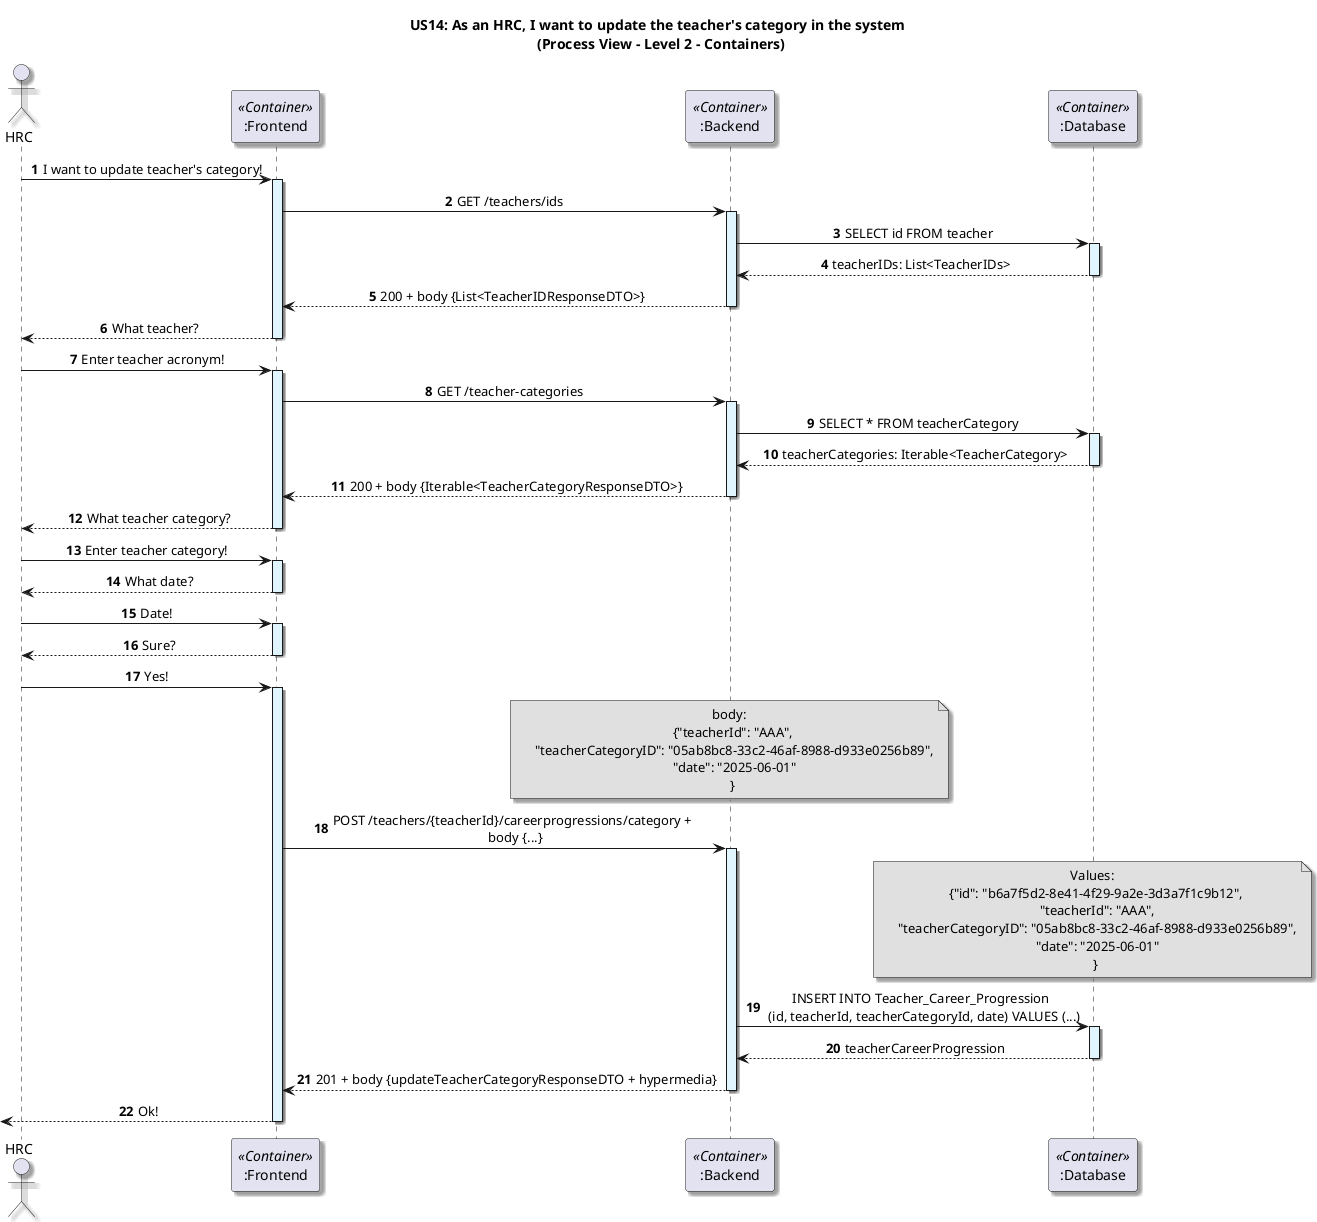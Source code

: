 @startuml

title US14: As an HRC, I want to update the teacher's category in the system \n (Process View - Level 2 - Containers)

skinparam componentStyle component
skinparam defaultTextAlignment center
skinparam shadowing true

autonumber

actor HRC as admin
participant ":Frontend" as frontend <<Container>>
participant ":Backend" as backend <<Container>>
participant ":Database" as db <<Container>>


admin -> frontend: I want to update teacher's category!
activate frontend #E1F5FE

frontend -> backend: GET /teachers/ids
activate backend #E1F5FE

backend -> db: SELECT id FROM teacher
activate db #E1F5FE
db --> backend: teacherIDs: List<TeacherIDs>
deactivate db

backend --> frontend: 200 + body {List<TeacherIDResponseDTO>}
deactivate backend

frontend --> admin: What teacher?
deactivate frontend

admin -> frontend: Enter teacher acronym!
activate frontend #E1F5FE

frontend -> backend: GET /teacher-categories
activate backend #E1F5FE
backend -> db: SELECT * FROM teacherCategory
activate db #E1F5FE
db --> backend: teacherCategories: Iterable<TeacherCategory>
deactivate db
backend --> frontend: 200 + body {Iterable<TeacherCategoryResponseDTO>}
deactivate backend

frontend --> admin: What teacher category?
deactivate frontend

admin -> frontend: Enter teacher category!
activate frontend #E1F5FE

frontend --> admin: What date?
deactivate frontend

admin -> frontend: Date!
activate frontend #E1F5FE

frontend --> admin: Sure?
deactivate frontend

admin -> frontend: Yes!
activate frontend #E1F5FE

note over backend #E0E0E0
  body:
    {"teacherId": "AAA",
     "teacherCategoryID": "05ab8bc8-33c2-46af-8988-d933e0256b89",
     "date": "2025-06-01"
    }
end note

frontend -> backend: POST /teachers/{teacherId}/careerprogressions/category + \n body {...}
activate backend #E1F5FE

note over db #E0E0E0
  Values:
    {"id": "b6a7f5d2-8e41-4f29-9a2e-3d3a7f1c9b12",
     "teacherId": "AAA",
     "teacherCategoryID": "05ab8bc8-33c2-46af-8988-d933e0256b89",
     "date": "2025-06-01"
    }
end note

backend -> db: INSERT INTO Teacher_Career_Progression \n (id, teacherId, teacherCategoryId, date) VALUES (...)
activate db #E1F5FE

db --> backend: teacherCareerProgression
deactivate db

backend --> frontend: 201 + body {updateTeacherCategoryResponseDTO + hypermedia}
deactivate backend

<-- frontend : Ok!
deactivate frontend

@enduml